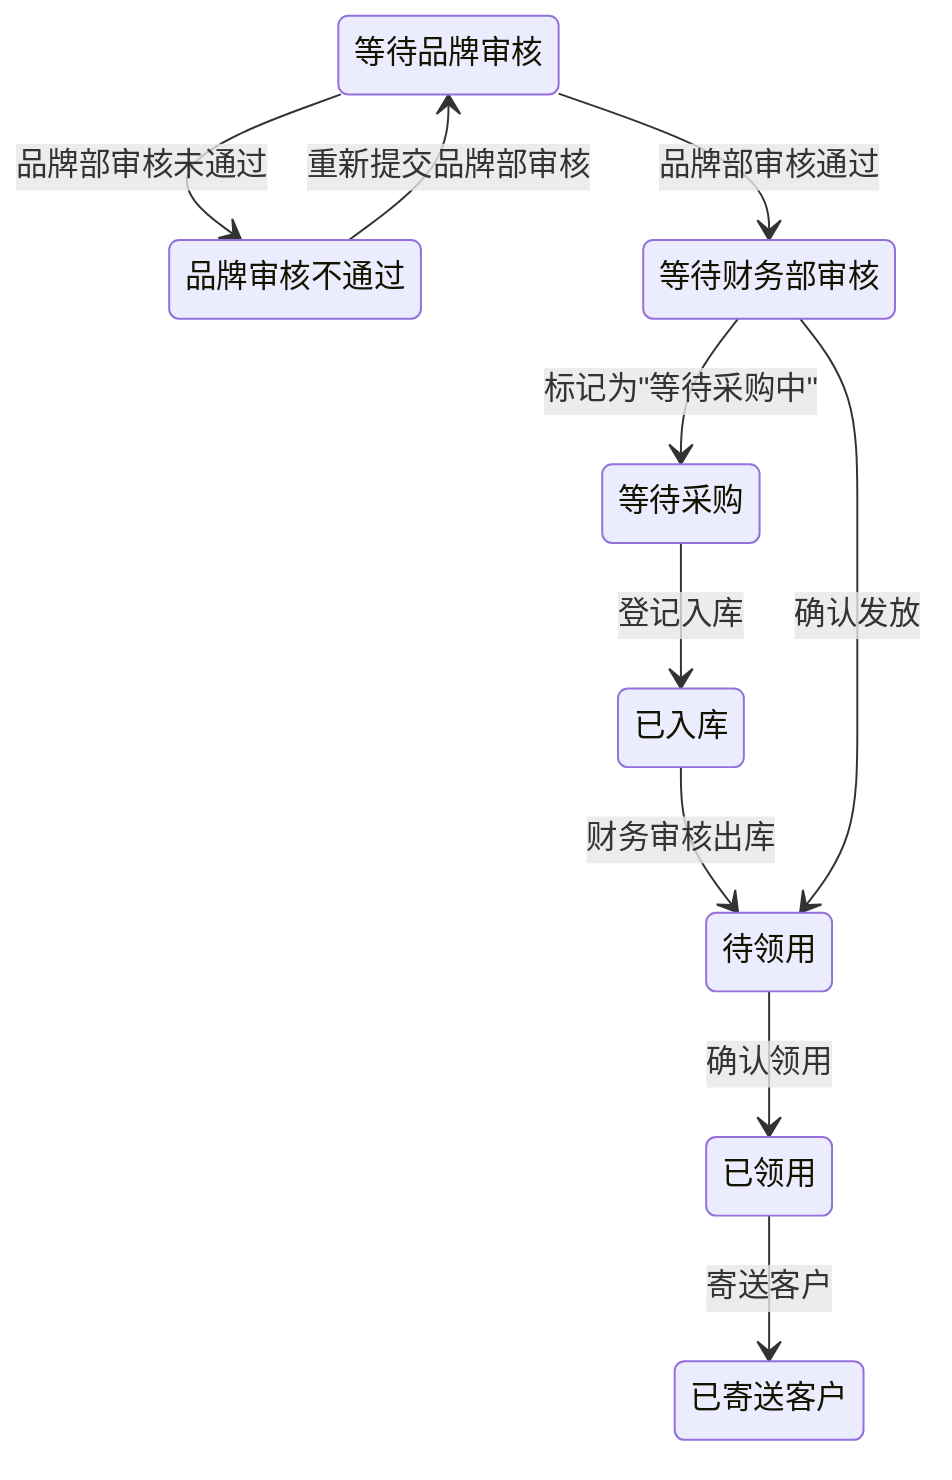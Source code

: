 stateDiagram-v2
等待品牌审核 --> 品牌审核不通过 : 品牌部审核未通过
品牌审核不通过 --> 等待品牌审核 : 重新提交品牌部审核
等待品牌审核 --> 等待财务部审核 : 品牌部审核通过
等待财务部审核 --> 等待采购 : 标记为"等待采购中"
等待采购 --> 已入库 : 登记入库
已入库 --> 待领用 : 财务审核出库
待领用 --> 已领用 : 确认领用
已领用 --> 已寄送客户 : 寄送客户
等待财务部审核 --> 待领用 : 确认发放